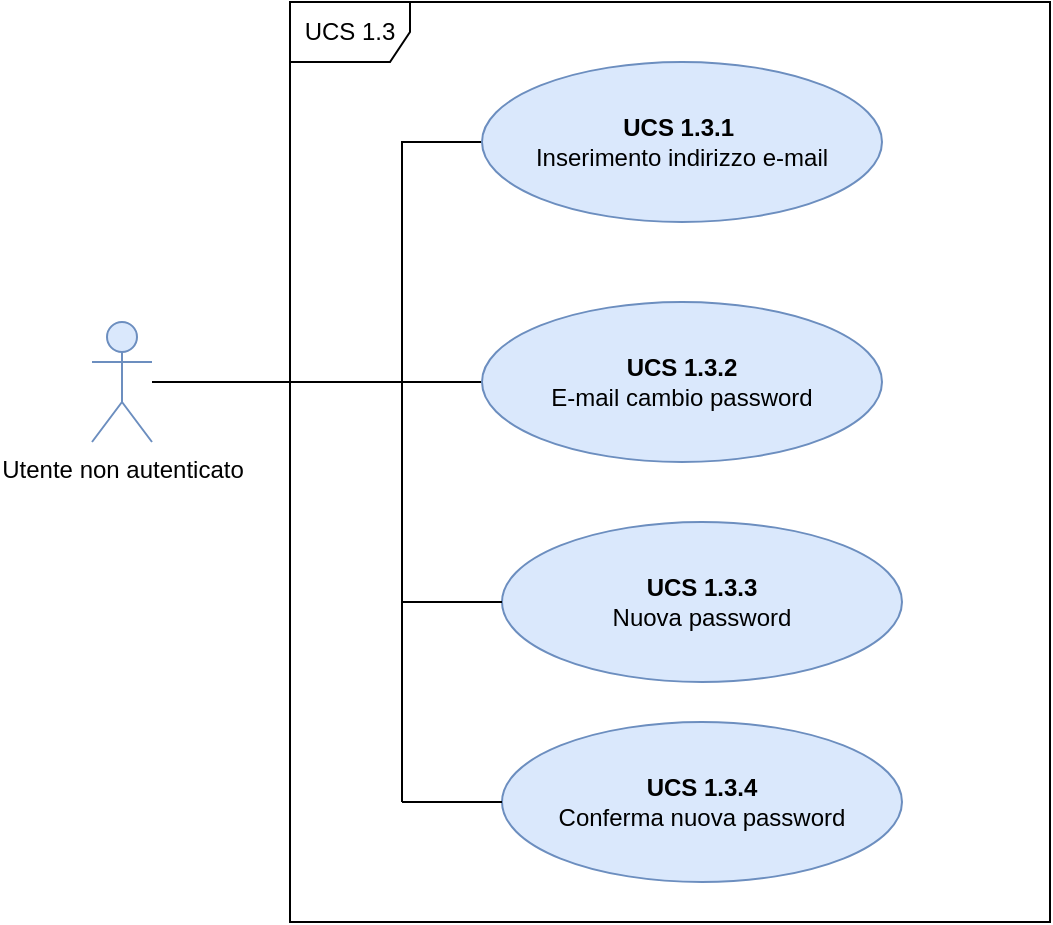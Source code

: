 <mxfile version="12.9.3" type="device" pages="5"><diagram id="P2VXTZWtKCTd8Tlemfve" name="Page-2"><mxGraphModel dx="1086" dy="806" grid="1" gridSize="10" guides="1" tooltips="1" connect="1" arrows="1" fold="1" page="1" pageScale="1" pageWidth="827" pageHeight="1169" math="0" shadow="0"><root><mxCell id="C3t9M2yy9XnrpaOTQ0jJ-0"/><mxCell id="C3t9M2yy9XnrpaOTQ0jJ-1" parent="C3t9M2yy9XnrpaOTQ0jJ-0"/><mxCell id="kJs1bRsKyerIj0JVZ_u_-3" value="" style="endArrow=none;html=1;entryX=0;entryY=0.5;entryDx=0;entryDy=0;" parent="C3t9M2yy9XnrpaOTQ0jJ-1" target="R7-tMMkEmJQw6gsZOSgq-1" edge="1"><mxGeometry width="50" height="50" relative="1" as="geometry"><mxPoint x="470" y="230" as="sourcePoint"/><mxPoint x="520" y="230" as="targetPoint"/></mxGeometry></mxCell><mxCell id="R7-tMMkEmJQw6gsZOSgq-15" style="edgeStyle=orthogonalEdgeStyle;rounded=0;orthogonalLoop=1;jettySize=auto;html=1;entryX=0;entryY=0.5;entryDx=0;entryDy=0;endArrow=none;endFill=0;" parent="C3t9M2yy9XnrpaOTQ0jJ-1" source="C3t9M2yy9XnrpaOTQ0jJ-2" target="R7-tMMkEmJQw6gsZOSgq-0" edge="1"><mxGeometry relative="1" as="geometry"><Array as="points"><mxPoint x="470" y="230"/><mxPoint x="470" y="110"/></Array></mxGeometry></mxCell><mxCell id="C3t9M2yy9XnrpaOTQ0jJ-2" value="Utente non autenticato" style="shape=umlActor;verticalLabelPosition=bottom;labelBackgroundColor=#ffffff;verticalAlign=top;html=1;outlineConnect=0;fillColor=#dae8fc;strokeColor=#6c8ebf;" parent="C3t9M2yy9XnrpaOTQ0jJ-1" vertex="1"><mxGeometry x="315" y="200" width="30" height="60" as="geometry"/></mxCell><mxCell id="ix8R8qnYT22VjzxowF22-0" value="UCS 1.3" style="shape=umlFrame;whiteSpace=wrap;html=1;" parent="C3t9M2yy9XnrpaOTQ0jJ-1" vertex="1"><mxGeometry x="414" y="40" width="380" height="460" as="geometry"/></mxCell><mxCell id="R7-tMMkEmJQw6gsZOSgq-0" value="&lt;b&gt;UCS 1.3.1&amp;nbsp;&lt;/b&gt;&lt;br&gt;Inserimento indirizzo e-mail&lt;b&gt;&lt;br&gt;&lt;/b&gt;" style="ellipse;whiteSpace=wrap;html=1;fillColor=#dae8fc;strokeColor=#6c8ebf;" parent="C3t9M2yy9XnrpaOTQ0jJ-1" vertex="1"><mxGeometry x="510" y="70" width="200" height="80" as="geometry"/></mxCell><mxCell id="R7-tMMkEmJQw6gsZOSgq-1" value="&lt;b&gt;UCS 1.3.2&lt;/b&gt;&lt;br&gt;E-mail cambio password&lt;b&gt;&lt;br&gt;&lt;/b&gt;" style="ellipse;whiteSpace=wrap;html=1;fillColor=#dae8fc;strokeColor=#6c8ebf;" parent="C3t9M2yy9XnrpaOTQ0jJ-1" vertex="1"><mxGeometry x="510" y="190" width="200" height="80" as="geometry"/></mxCell><mxCell id="kJs1bRsKyerIj0JVZ_u_-0" value="&lt;b&gt;UCS 1.3.3&lt;/b&gt;&lt;br&gt;Nuova password" style="ellipse;whiteSpace=wrap;html=1;fillColor=#dae8fc;strokeColor=#6c8ebf;" parent="C3t9M2yy9XnrpaOTQ0jJ-1" vertex="1"><mxGeometry x="520" y="300" width="200" height="80" as="geometry"/></mxCell><mxCell id="kJs1bRsKyerIj0JVZ_u_-1" value="&lt;b&gt;UCS 1.3.4&lt;br&gt;&lt;/b&gt;Conferma nuova password" style="ellipse;whiteSpace=wrap;html=1;fillColor=#dae8fc;strokeColor=#6c8ebf;" parent="C3t9M2yy9XnrpaOTQ0jJ-1" vertex="1"><mxGeometry x="520" y="400" width="200" height="80" as="geometry"/></mxCell><mxCell id="kJs1bRsKyerIj0JVZ_u_-4" value="" style="endArrow=none;html=1;" parent="C3t9M2yy9XnrpaOTQ0jJ-1" edge="1"><mxGeometry width="50" height="50" relative="1" as="geometry"><mxPoint x="470" y="440" as="sourcePoint"/><mxPoint x="470" y="230" as="targetPoint"/></mxGeometry></mxCell><mxCell id="kJs1bRsKyerIj0JVZ_u_-5" value="" style="endArrow=none;html=1;entryX=0;entryY=0.5;entryDx=0;entryDy=0;" parent="C3t9M2yy9XnrpaOTQ0jJ-1" target="kJs1bRsKyerIj0JVZ_u_-0" edge="1"><mxGeometry width="50" height="50" relative="1" as="geometry"><mxPoint x="470" y="340" as="sourcePoint"/><mxPoint x="520" y="310" as="targetPoint"/></mxGeometry></mxCell><mxCell id="kJs1bRsKyerIj0JVZ_u_-6" value="" style="endArrow=none;html=1;entryX=0;entryY=0.5;entryDx=0;entryDy=0;" parent="C3t9M2yy9XnrpaOTQ0jJ-1" target="kJs1bRsKyerIj0JVZ_u_-1" edge="1"><mxGeometry width="50" height="50" relative="1" as="geometry"><mxPoint x="470" y="440" as="sourcePoint"/><mxPoint x="520" y="410" as="targetPoint"/></mxGeometry></mxCell></root></mxGraphModel></diagram><diagram id="l3GehYFz6fjAqM9u_3FY" name="Page-3"><mxGraphModel dx="1550" dy="787" grid="1" gridSize="10" guides="1" tooltips="1" connect="1" arrows="1" fold="1" page="1" pageScale="1" pageWidth="827" pageHeight="1169" math="0" shadow="0"><root><mxCell id="aOf6b9Sas7_D0oS9lqcj-0"/><mxCell id="aOf6b9Sas7_D0oS9lqcj-1" parent="aOf6b9Sas7_D0oS9lqcj-0"/><mxCell id="8H0wKkC7pRFtD90RC8od-0" value="&lt;font color=&quot;#000000&quot;&gt;Utente non autenticato&lt;/font&gt;" style="shape=umlActor;verticalLabelPosition=bottom;labelBackgroundColor=#ffffff;verticalAlign=top;html=1;outlineConnect=0;fillColor=#dae8fc;strokeColor=#6c8ebf;" parent="aOf6b9Sas7_D0oS9lqcj-1" vertex="1"><mxGeometry x="90" y="220" width="30" height="60" as="geometry"/></mxCell><mxCell id="8H0wKkC7pRFtD90RC8od-1" value="" style="endArrow=none;html=1;entryX=0;entryY=0.5;entryDx=0;entryDy=0;" parent="aOf6b9Sas7_D0oS9lqcj-1" target="8H0wKkC7pRFtD90RC8od-3" edge="1"><mxGeometry width="50" height="50" relative="1" as="geometry"><mxPoint x="140" y="230" as="sourcePoint"/><mxPoint x="190" y="180" as="targetPoint"/></mxGeometry></mxCell><mxCell id="8H0wKkC7pRFtD90RC8od-2" value="" style="endArrow=none;html=1;entryX=0;entryY=0.5;entryDx=0;entryDy=0;" parent="aOf6b9Sas7_D0oS9lqcj-1" target="8H0wKkC7pRFtD90RC8od-4" edge="1"><mxGeometry width="50" height="50" relative="1" as="geometry"><mxPoint x="140" y="250" as="sourcePoint"/><mxPoint x="190" y="290" as="targetPoint"/></mxGeometry></mxCell><mxCell id="8H0wKkC7pRFtD90RC8od-3" value="UCA1.1&amp;nbsp;&lt;br&gt;Autenticazione con credenziali Stalker" style="ellipse;whiteSpace=wrap;html=1;fillColor=#dae8fc;strokeColor=#6c8ebf;" parent="aOf6b9Sas7_D0oS9lqcj-1" vertex="1"><mxGeometry x="310" y="140" width="170" height="80" as="geometry"/></mxCell><mxCell id="8H0wKkC7pRFtD90RC8od-4" value="UCA 1.2&amp;nbsp;&lt;br&gt;Registrazione di account in Stalker" style="ellipse;whiteSpace=wrap;html=1;fillColor=#dae8fc;strokeColor=#6c8ebf;" parent="aOf6b9Sas7_D0oS9lqcj-1" vertex="1"><mxGeometry x="310" y="260" width="170" height="80" as="geometry"/></mxCell><mxCell id="aPD_1uickDSmWZ0lStVq-0" value="UCA 1" style="shape=umlFrame;whiteSpace=wrap;html=1;" parent="aOf6b9Sas7_D0oS9lqcj-1" vertex="1"><mxGeometry x="230" y="110" width="310" height="260" as="geometry"/></mxCell></root></mxGraphModel></diagram><diagram name="Page-1" id="pKoWx8Fmgs3nSxDKugj4"><mxGraphModel dx="723" dy="1956" grid="1" gridSize="10" guides="1" tooltips="1" connect="1" arrows="1" fold="1" page="1" pageScale="1" pageWidth="827" pageHeight="1169" math="0" shadow="0"><root><mxCell id="0"/><mxCell id="1" parent="0"/><mxCell id="L0xY3wXT0JwI05dx2WvR-1" style="edgeStyle=orthogonalEdgeStyle;rounded=0;orthogonalLoop=1;jettySize=auto;html=1;entryX=0;entryY=0.5;entryDx=0;entryDy=0;endArrow=none;endFill=0;" parent="1" source="L0xY3wXT0JwI05dx2WvR-4" target="L0xY3wXT0JwI05dx2WvR-9" edge="1"><mxGeometry relative="1" as="geometry"><Array as="points"><mxPoint x="1220" y="150.0"/><mxPoint x="1220" y="60.0"/></Array></mxGeometry></mxCell><mxCell id="L0xY3wXT0JwI05dx2WvR-2" style="edgeStyle=orthogonalEdgeStyle;rounded=0;orthogonalLoop=1;jettySize=auto;html=1;entryX=0;entryY=0.5;entryDx=0;entryDy=0;endArrow=none;endFill=0;" parent="1" source="L0xY3wXT0JwI05dx2WvR-4" target="L0xY3wXT0JwI05dx2WvR-8" edge="1"><mxGeometry relative="1" as="geometry"><Array as="points"><mxPoint x="1220" y="150.0"/><mxPoint x="1220" y="180.0"/></Array></mxGeometry></mxCell><mxCell id="L0xY3wXT0JwI05dx2WvR-3" style="edgeStyle=orthogonalEdgeStyle;rounded=0;orthogonalLoop=1;jettySize=auto;html=1;entryX=0;entryY=0.5;entryDx=0;entryDy=0;endArrow=none;endFill=0;" parent="1" source="L0xY3wXT0JwI05dx2WvR-4" target="L0xY3wXT0JwI05dx2WvR-7" edge="1"><mxGeometry relative="1" as="geometry"><Array as="points"><mxPoint x="1220" y="150.0"/><mxPoint x="1220" y="310"/></Array></mxGeometry></mxCell><mxCell id="L0xY3wXT0JwI05dx2WvR-4" value="&lt;font color=&quot;#000000&quot;&gt;Utente non autenticato&lt;/font&gt;" style="shape=umlActor;verticalLabelPosition=bottom;labelBackgroundColor=#ffffff;verticalAlign=top;html=1;outlineConnect=0;fillColor=#dae8fc;strokeColor=#6c8ebf;" parent="1" vertex="1"><mxGeometry x="1100" y="120.0" width="30" height="60" as="geometry"/></mxCell><mxCell id="L0xY3wXT0JwI05dx2WvR-5" value="" style="endArrow=none;html=1;" parent="1" target="L0xY3wXT0JwI05dx2WvR-4" edge="1"><mxGeometry width="50" height="50" relative="1" as="geometry"><mxPoint x="1130" y="180.0" as="sourcePoint"/><mxPoint x="1290" y="250" as="targetPoint"/></mxGeometry></mxCell><mxCell id="L0xY3wXT0JwI05dx2WvR-6" value="UCA 1.2" style="shape=umlFrame;whiteSpace=wrap;html=1;" parent="1" vertex="1"><mxGeometry x="1198" y="-90.0" width="600" height="640" as="geometry"/></mxCell><mxCell id="L0xY3wXT0JwI05dx2WvR-7" value="UCA 1.2.3&lt;br&gt;Inserimento conferma password&lt;br&gt;&lt;b&gt;________________&lt;br&gt;&lt;/b&gt;Extension point:&lt;br&gt;UCA 7.1.3" style="ellipse;whiteSpace=wrap;html=1;fillColor=#dae8fc;strokeColor=#6c8ebf;" parent="1" vertex="1"><mxGeometry x="1240" y="270" width="200" height="80" as="geometry"/></mxCell><mxCell id="L0xY3wXT0JwI05dx2WvR-8" value="UCA 1.2.2&amp;nbsp;&lt;br&gt;Inserimento password&lt;br&gt;&lt;b&gt;_________________&lt;br&gt;&lt;/b&gt;Extension point:&lt;br&gt;UCA 7.1.2" style="ellipse;whiteSpace=wrap;html=1;fillColor=#dae8fc;strokeColor=#6c8ebf;" parent="1" vertex="1"><mxGeometry x="1228" y="140.0" width="180" height="80" as="geometry"/></mxCell><mxCell id="L0xY3wXT0JwI05dx2WvR-9" value="UCA 1.2.1&lt;br&gt;Inserimento indirizzo e-mail&lt;br&gt;&lt;b&gt;____________________&lt;br&gt;&lt;/b&gt;Extension point:&lt;br&gt;UCA 7.1.1" style="ellipse;whiteSpace=wrap;html=1;fillColor=#dae8fc;strokeColor=#6c8ebf;" parent="1" vertex="1"><mxGeometry x="1230" y="20.0" width="160" height="80" as="geometry"/></mxCell><mxCell id="L0xY3wXT0JwI05dx2WvR-10" value="UCA 7.1.1&amp;nbsp;&lt;br&gt;Visualizzazione messaggio di errore in caso di e-mail già presente durante la registrazione" style="ellipse;whiteSpace=wrap;html=1;fillColor=#dae8fc;strokeColor=#6c8ebf;" parent="1" vertex="1"><mxGeometry x="1580" y="20.0" width="160" height="80" as="geometry"/></mxCell><mxCell id="L0xY3wXT0JwI05dx2WvR-11" value="UCA 7.1.3&lt;br&gt;Visualizzazione messaggio di errore password e conferma password diverse" style="ellipse;whiteSpace=wrap;html=1;fillColor=#dae8fc;strokeColor=#6c8ebf;" parent="1" vertex="1"><mxGeometry x="1540" y="340" width="180" height="80" as="geometry"/></mxCell><mxCell id="L0xY3wXT0JwI05dx2WvR-12" value="" style="endArrow=none;dashed=1;html=1;entryX=0;entryY=0.5;entryDx=0;entryDy=0;exitX=1;exitY=0.5;exitDx=0;exitDy=0;startArrow=open;startFill=0;" parent="1" source="L0xY3wXT0JwI05dx2WvR-9" target="L0xY3wXT0JwI05dx2WvR-10" edge="1"><mxGeometry width="50" height="50" relative="1" as="geometry"><mxPoint x="1400" y="190.0" as="sourcePoint"/><mxPoint x="1450" y="140.0" as="targetPoint"/><Array as="points"/></mxGeometry></mxCell><mxCell id="L0xY3wXT0JwI05dx2WvR-13" value="UCA 7.1.2&amp;nbsp;&lt;br&gt;Visualizzazione messaggio di errore in caso di password troppo debole" style="ellipse;whiteSpace=wrap;html=1;fillColor=#dae8fc;strokeColor=#6c8ebf;" parent="1" vertex="1"><mxGeometry x="1620" y="140.0" width="160" height="80" as="geometry"/></mxCell><mxCell id="L0xY3wXT0JwI05dx2WvR-14" value="" style="endArrow=none;dashed=1;html=1;exitX=1;exitY=0.5;exitDx=0;exitDy=0;entryX=0;entryY=0.5;entryDx=0;entryDy=0;startArrow=open;startFill=0;" parent="1" source="L0xY3wXT0JwI05dx2WvR-8" target="L0xY3wXT0JwI05dx2WvR-13" edge="1"><mxGeometry width="50" height="50" relative="1" as="geometry"><mxPoint x="1430" y="290" as="sourcePoint"/><mxPoint x="1530" y="260" as="targetPoint"/></mxGeometry></mxCell><mxCell id="L0xY3wXT0JwI05dx2WvR-15" value="" style="endArrow=none;dashed=1;html=1;exitX=1;exitY=0.5;exitDx=0;exitDy=0;entryX=0;entryY=0.5;entryDx=0;entryDy=0;strokeColor=none;startArrow=openThin;startFill=0;" parent="1" source="L0xY3wXT0JwI05dx2WvR-7" target="L0xY3wXT0JwI05dx2WvR-11" edge="1"><mxGeometry width="50" height="50" relative="1" as="geometry"><mxPoint x="1430" y="380" as="sourcePoint"/><mxPoint x="1480" y="330" as="targetPoint"/></mxGeometry></mxCell><mxCell id="L0xY3wXT0JwI05dx2WvR-16" value="&amp;lt;&amp;lt;extend&amp;gt;&amp;gt;" style="text;html=1;align=center;verticalAlign=middle;resizable=0;points=[];;autosize=1;" parent="1" vertex="1"><mxGeometry x="1396" y="40.0" width="80" height="20" as="geometry"/></mxCell><mxCell id="L0xY3wXT0JwI05dx2WvR-17" value="&amp;lt;&amp;lt;extend&amp;gt;&amp;gt;" style="text;html=1;align=center;verticalAlign=middle;resizable=0;points=[];;autosize=1;direction=west;" parent="1" vertex="1"><mxGeometry x="1440" y="160.0" width="80" height="20" as="geometry"/></mxCell><mxCell id="L0xY3wXT0JwI05dx2WvR-18" value="&lt;div style=&quot;text-align: left&quot;&gt;&lt;span&gt;Condition: {L'e-mail inserita dall'utente è già presente nel sistema}&lt;/span&gt;&lt;/div&gt;&lt;div style=&quot;text-align: left&quot;&gt;&lt;span&gt;Extension point: Error message&lt;/span&gt;&lt;/div&gt;" style="shape=note;size=20;whiteSpace=wrap;html=1;fillColor=#fff2cc;strokeColor=#d6b656;" parent="1" vertex="1"><mxGeometry x="1408" y="-50.0" width="180" height="70" as="geometry"/></mxCell><mxCell id="L0xY3wXT0JwI05dx2WvR-19" style="edgeStyle=orthogonalEdgeStyle;rounded=0;orthogonalLoop=1;jettySize=auto;html=1;exitX=0.5;exitY=1;exitDx=0;exitDy=0;exitPerimeter=0;startArrow=open;startFill=0;" parent="1" source="L0xY3wXT0JwI05dx2WvR-18" target="L0xY3wXT0JwI05dx2WvR-18" edge="1"><mxGeometry relative="1" as="geometry"/></mxCell><mxCell id="L0xY3wXT0JwI05dx2WvR-20" value="&lt;div style=&quot;text-align: left&quot;&gt;&lt;span&gt;Condition: {&lt;/span&gt;&lt;span&gt;Password e conferma password sono diverse}&lt;/span&gt;&lt;/div&gt;&lt;div style=&quot;text-align: left&quot;&gt;&lt;span&gt;Extension point: Error message&lt;/span&gt;&lt;/div&gt;" style="shape=note;size=20;whiteSpace=wrap;html=1;fillColor=#fff2cc;strokeColor=#d6b656;" parent="1" vertex="1"><mxGeometry x="1380" y="424" width="190" height="60" as="geometry"/></mxCell><mxCell id="L0xY3wXT0JwI05dx2WvR-21" value="" style="endArrow=none;dashed=1;html=1;exitX=0;exitY=0;exitDx=85;exitDy=0;exitPerimeter=0;" parent="1" source="L0xY3wXT0JwI05dx2WvR-20" edge="1"><mxGeometry width="50" height="50" relative="1" as="geometry"><mxPoint x="1520" y="410" as="sourcePoint"/><mxPoint x="1463" y="380" as="targetPoint"/><Array as="points"/></mxGeometry></mxCell><mxCell id="L0xY3wXT0JwI05dx2WvR-22" value="&lt;div style=&quot;text-align: left&quot;&gt;&lt;span&gt;Condition: {&lt;/span&gt;&lt;span&gt;La password inserita dall'utente risulta poco sicura al sistema}&lt;/span&gt;&lt;/div&gt;&lt;div style=&quot;text-align: left&quot;&gt;&lt;span&gt;Extension point: Error message&lt;/span&gt;&lt;/div&gt;" style="shape=note;size=20;whiteSpace=wrap;html=1;fillColor=#fff2cc;strokeColor=#d6b656;" parent="1" vertex="1"><mxGeometry x="1470" y="210.0" width="170" height="80" as="geometry"/></mxCell><mxCell id="L0xY3wXT0JwI05dx2WvR-23" value="" style="endArrow=none;dashed=1;html=1;exitX=0;exitY=0;exitDx=50;exitDy=0;exitPerimeter=0;entryX=-0.012;entryY=0.06;entryDx=0;entryDy=0;entryPerimeter=0;" parent="1" source="L0xY3wXT0JwI05dx2WvR-22" target="L0xY3wXT0JwI05dx2WvR-17" edge="1"><mxGeometry width="50" height="50" relative="1" as="geometry"><mxPoint x="1495" y="270" as="sourcePoint"/><mxPoint x="1510" y="260" as="targetPoint"/></mxGeometry></mxCell><mxCell id="L0xY3wXT0JwI05dx2WvR-24" value="" style="endArrow=none;dashed=1;html=1;entryX=0.5;entryY=1;entryDx=0;entryDy=0;entryPerimeter=0;" parent="1" target="L0xY3wXT0JwI05dx2WvR-18" edge="1"><mxGeometry width="50" height="50" relative="1" as="geometry"><mxPoint x="1495" y="60.0" as="sourcePoint"/><mxPoint x="1410" y="50.0" as="targetPoint"/></mxGeometry></mxCell><mxCell id="L0xY3wXT0JwI05dx2WvR-25" value="&amp;lt;&amp;lt;extend&amp;gt;&amp;gt;" style="text;html=1;align=center;verticalAlign=middle;resizable=0;points=[];;autosize=1;rotation=0;" parent="1" vertex="1"><mxGeometry x="1423" y="360" width="80" height="20" as="geometry"/></mxCell><mxCell id="L0xY3wXT0JwI05dx2WvR-26" value="" style="endArrow=none;dashed=1;html=1;exitX=1;exitY=1;exitDx=0;exitDy=0;startArrow=open;startFill=0;rounded=0;" parent="1" source="L0xY3wXT0JwI05dx2WvR-7" edge="1"><mxGeometry width="50" height="50" relative="1" as="geometry"><mxPoint x="1410.711" y="388.284" as="sourcePoint"/><mxPoint x="1411" y="380" as="targetPoint"/><Array as="points"/></mxGeometry></mxCell><mxCell id="L0xY3wXT0JwI05dx2WvR-27" value="" style="endArrow=none;dashed=1;html=1;exitX=0;exitY=0.5;exitDx=0;exitDy=0;" parent="1" source="L0xY3wXT0JwI05dx2WvR-11" edge="1"><mxGeometry width="50" height="50" relative="1" as="geometry"><mxPoint x="1060" y="640" as="sourcePoint"/><mxPoint x="1410" y="380" as="targetPoint"/></mxGeometry></mxCell></root></mxGraphModel></diagram><diagram name="Page-4" id="B7MaynYRFUAnubmz62O1"><mxGraphModel dx="1550" dy="787" grid="1" gridSize="10" guides="1" tooltips="1" connect="1" arrows="1" fold="1" page="1" pageScale="1" pageWidth="827" pageHeight="1169" math="0" shadow="0"><root><mxCell id="NsRt5hpr5UpSJKLCwH6F-0"/><mxCell id="NsRt5hpr5UpSJKLCwH6F-1" parent="NsRt5hpr5UpSJKLCwH6F-0"/><mxCell id="NsRt5hpr5UpSJKLCwH6F-2" value="Utente autenticato" style="shape=umlActor;verticalLabelPosition=bottom;labelBackgroundColor=#ffffff;verticalAlign=top;html=1;fillColor=#dae8fc;strokeColor=#6c8ebf;" parent="NsRt5hpr5UpSJKLCwH6F-1" vertex="1"><mxGeometry x="110" y="230" width="30" height="60" as="geometry"/></mxCell><mxCell id="NsRt5hpr5UpSJKLCwH6F-3" value="UCA 2&lt;br&gt;Logout dell'utente dall'applicazione" style="ellipse;whiteSpace=wrap;html=1;fillColor=#dae8fc;strokeColor=#6c8ebf;" parent="NsRt5hpr5UpSJKLCwH6F-1" vertex="1"><mxGeometry x="353" y="220" width="120" height="80" as="geometry"/></mxCell><mxCell id="NsRt5hpr5UpSJKLCwH6F-4" value="" style="endArrow=none;html=1;entryX=0;entryY=0.5;entryDx=0;entryDy=0;" parent="NsRt5hpr5UpSJKLCwH6F-1" target="NsRt5hpr5UpSJKLCwH6F-3" edge="1"><mxGeometry width="50" height="50" relative="1" as="geometry"><mxPoint x="150" y="260" as="sourcePoint"/><mxPoint x="350" y="260" as="targetPoint"/></mxGeometry></mxCell><mxCell id="NsRt5hpr5UpSJKLCwH6F-5" value="UCA 2" style="shape=umlFrame;whiteSpace=wrap;html=1;" parent="NsRt5hpr5UpSJKLCwH6F-1" vertex="1"><mxGeometry x="250" y="160" width="300" height="200" as="geometry"/></mxCell></root></mxGraphModel></diagram><diagram id="jurJk112ObJR-Bpin2Ix" name="Page-5"><mxGraphModel dx="1550" dy="787" grid="1" gridSize="10" guides="1" tooltips="1" connect="1" arrows="1" fold="1" page="1" pageScale="1" pageWidth="827" pageHeight="1169" math="0" shadow="0"><root><mxCell id="e98toZuPVwd2z9m_9YY9-0"/><mxCell id="e98toZuPVwd2z9m_9YY9-1" parent="e98toZuPVwd2z9m_9YY9-0"/><mxCell id="e98toZuPVwd2z9m_9YY9-2" value="&lt;b&gt;Panoramica UCS 1&lt;/b&gt;" style="shape=umlFrame;whiteSpace=wrap;html=1;width=80;height=30;" parent="e98toZuPVwd2z9m_9YY9-1" vertex="1"><mxGeometry x="270" y="150" width="450" height="260" as="geometry"/></mxCell><mxCell id="e98toZuPVwd2z9m_9YY9-3" style="edgeStyle=orthogonalEdgeStyle;rounded=0;orthogonalLoop=1;jettySize=auto;html=1;exitX=0.5;exitY=0.5;exitDx=0;exitDy=0;exitPerimeter=0;entryX=0;entryY=0.5;entryDx=0;entryDy=0;endArrow=none;endFill=0;" parent="e98toZuPVwd2z9m_9YY9-1" source="e98toZuPVwd2z9m_9YY9-4" target="e98toZuPVwd2z9m_9YY9-5" edge="1"><mxGeometry relative="1" as="geometry"><Array as="points"><mxPoint x="340" y="280"/></Array></mxGeometry></mxCell><mxCell id="e98toZuPVwd2z9m_9YY9-4" value="&lt;b&gt;Amministratore non autenticato&lt;/b&gt;" style="shape=umlActor;verticalLabelPosition=bottom;labelBackgroundColor=#ffffff;verticalAlign=top;html=1;fillColor=#dae8fc;strokeColor=#6c8ebf;" parent="e98toZuPVwd2z9m_9YY9-1" vertex="1"><mxGeometry x="130" y="250" width="30" height="60" as="geometry"/></mxCell><mxCell id="e98toZuPVwd2z9m_9YY9-5" value="&lt;b&gt;UCS 1&lt;br&gt;&lt;/b&gt;Accesso al server&lt;br&gt;&lt;b&gt;________________&lt;br&gt;Extension point:&lt;br&gt;UCS 1.3&lt;/b&gt;" style="ellipse;whiteSpace=wrap;html=1;fillColor=#dae8fc;strokeColor=#6c8ebf;" parent="e98toZuPVwd2z9m_9YY9-1" vertex="1"><mxGeometry x="290" y="240" width="150" height="80" as="geometry"/></mxCell><mxCell id="e98toZuPVwd2z9m_9YY9-6" style="edgeStyle=orthogonalEdgeStyle;rounded=0;orthogonalLoop=1;jettySize=auto;html=1;dashed=1;endArrow=open;endFill=0;" parent="e98toZuPVwd2z9m_9YY9-1" source="e98toZuPVwd2z9m_9YY9-7" target="e98toZuPVwd2z9m_9YY9-5" edge="1"><mxGeometry relative="1" as="geometry"/></mxCell><mxCell id="e98toZuPVwd2z9m_9YY9-7" value="&lt;b&gt;UCS 1.3&lt;br&gt;&lt;/b&gt;Password dimenticata" style="ellipse;whiteSpace=wrap;html=1;fillColor=#dae8fc;strokeColor=#6c8ebf;" parent="e98toZuPVwd2z9m_9YY9-1" vertex="1"><mxGeometry x="560" y="245" width="140" height="70" as="geometry"/></mxCell><mxCell id="e98toZuPVwd2z9m_9YY9-8" value="&amp;lt;&amp;lt;extend&amp;gt;&amp;gt;" style="text;html=1;align=center;verticalAlign=middle;resizable=0;points=[];autosize=1;" parent="e98toZuPVwd2z9m_9YY9-1" vertex="1"><mxGeometry x="468" y="260" width="80" height="20" as="geometry"/></mxCell><mxCell id="e98toZuPVwd2z9m_9YY9-9" value="" style="endArrow=none;dashed=1;html=1;entryX=0.365;entryY=1.08;entryDx=0;entryDy=0;entryPerimeter=0;" parent="e98toZuPVwd2z9m_9YY9-1" target="e98toZuPVwd2z9m_9YY9-8" edge="1"><mxGeometry width="50" height="50" relative="1" as="geometry"><mxPoint x="497" y="320" as="sourcePoint"/><mxPoint x="540" y="320" as="targetPoint"/></mxGeometry></mxCell><mxCell id="e98toZuPVwd2z9m_9YY9-10" value="Condition: {L'amministratore seleziona la funzionalità Password dimenticata}&lt;br&gt;Extension point: &lt;b&gt;Password reset&lt;/b&gt;" style="shape=note;whiteSpace=wrap;html=1;size=14;verticalAlign=top;align=left;spacingTop=-6;fillColor=#fff2cc;strokeColor=#d6b656;" parent="e98toZuPVwd2z9m_9YY9-1" vertex="1"><mxGeometry x="448" y="320" width="162" height="70" as="geometry"/></mxCell></root></mxGraphModel></diagram></mxfile>